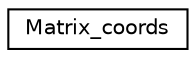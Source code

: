 digraph "Graphical Class Hierarchy"
{
 // LATEX_PDF_SIZE
  edge [fontname="Helvetica",fontsize="10",labelfontname="Helvetica",labelfontsize="10"];
  node [fontname="Helvetica",fontsize="10",shape=record];
  rankdir="LR";
  Node0 [label="Matrix_coords",height=0.2,width=0.4,color="black", fillcolor="white", style="filled",URL="$classMatrix__coords.html",tooltip="Header containing Matrix_coords class declaration and implementation."];
}
